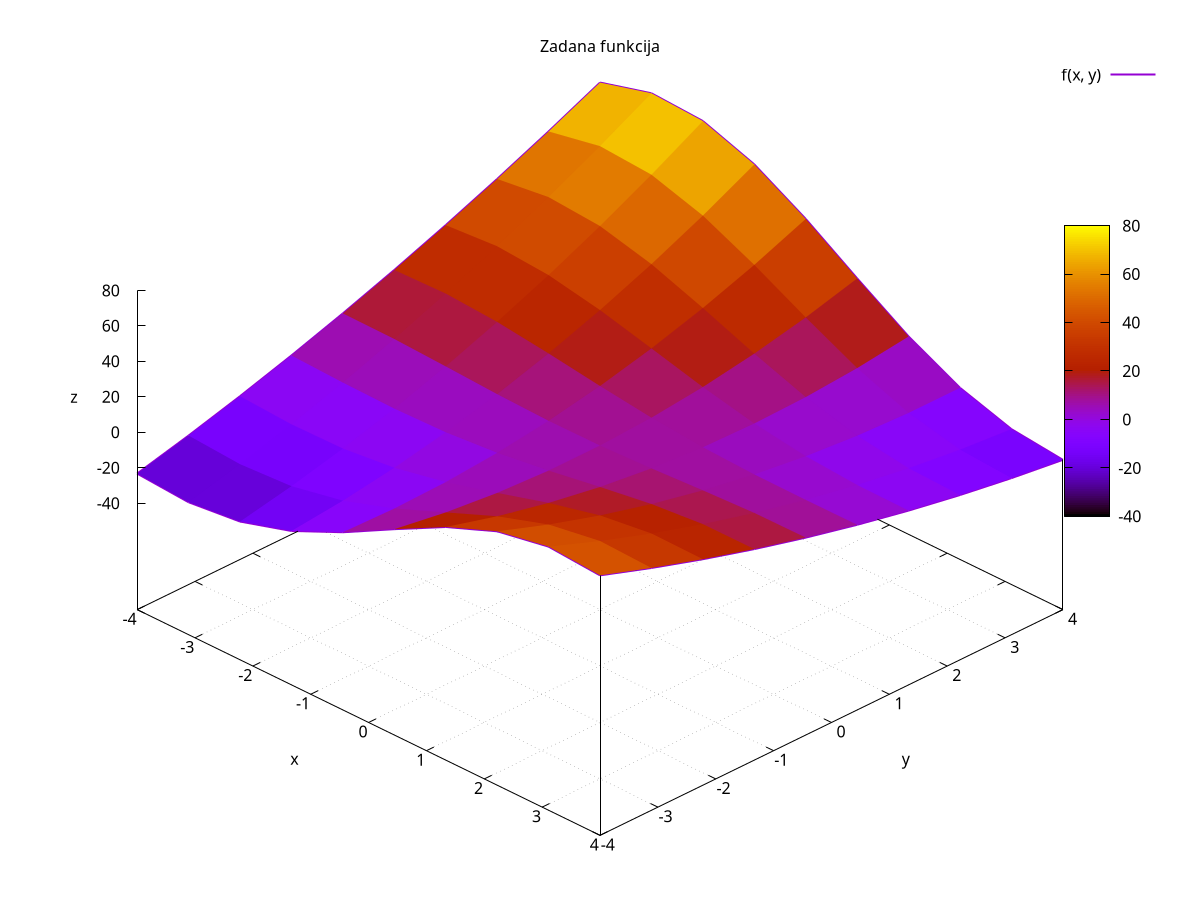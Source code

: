 set pm3d
set hidden3d
set grid
set title "Zadana funkcija"
set xlabel "x"
set ylabel "y"
set zlabel "z"
set view 45,45
set terminal png size 1366,768
set output "task_03.png"
splot [-4:4] [-4:4] ((x - 1)**2 + (y + 2)**2 - 5 * x * y + 3) * cos(x/5)**2 lw 2 title "f(x, y)" with lines